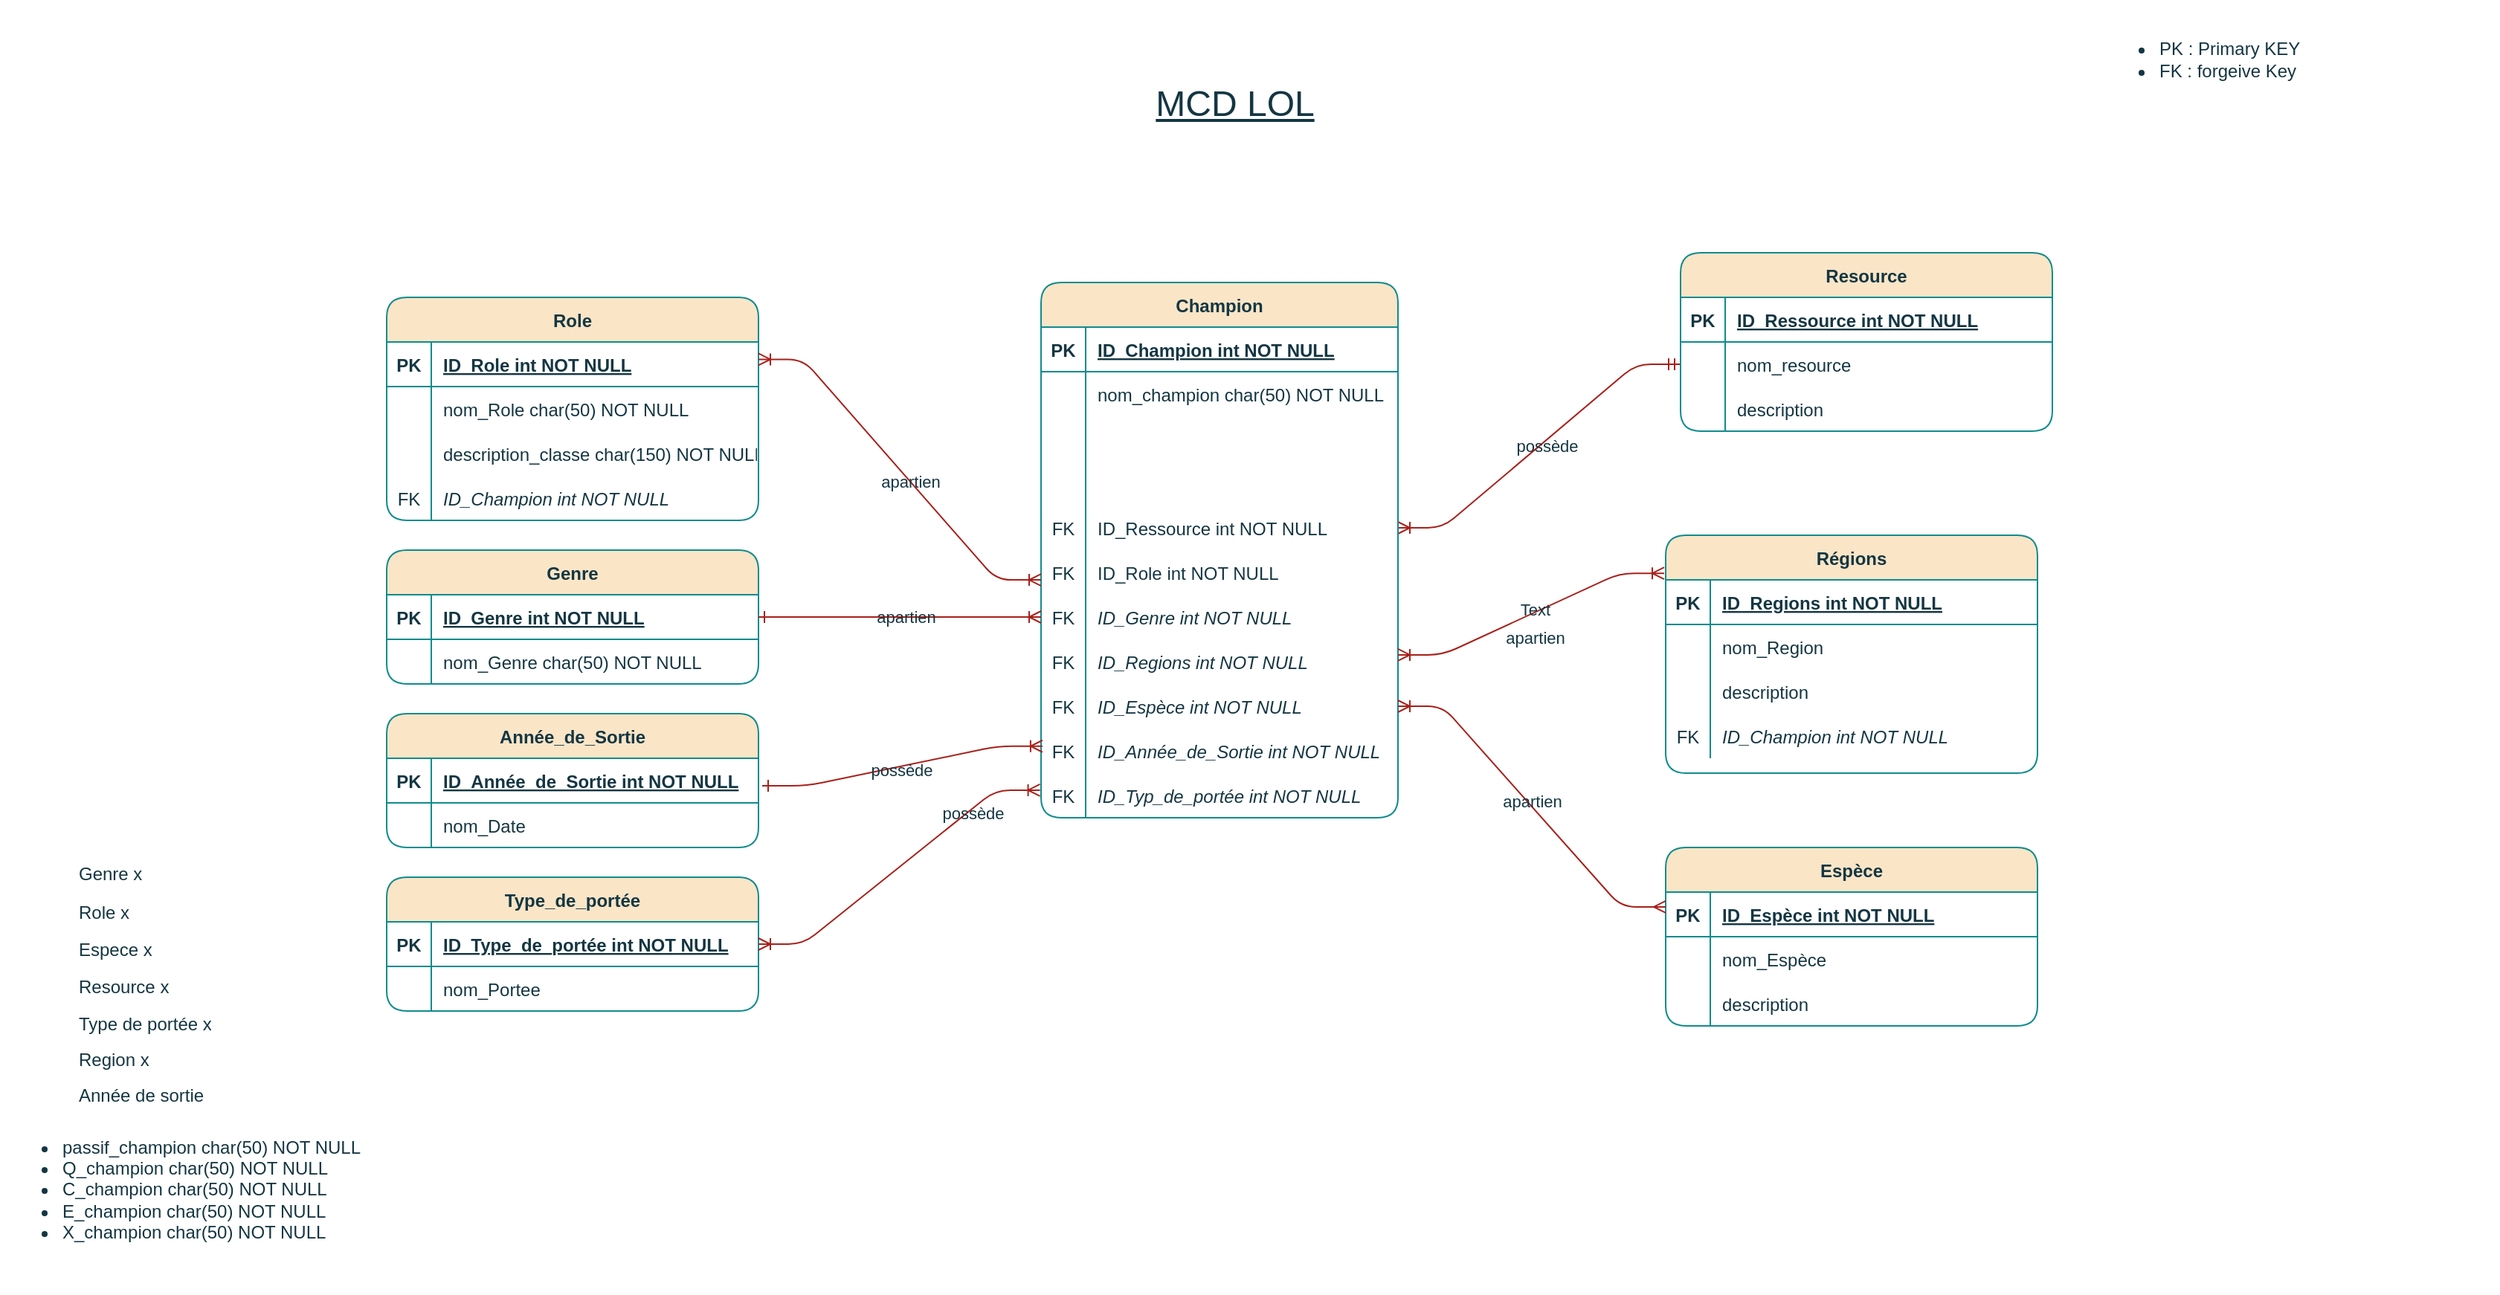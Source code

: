 <mxfile version="24.7.17">
  <diagram name="Page-1" id="s_LIWfQ_0TkALQSo-7UG">
    <mxGraphModel dx="1963" dy="611" grid="1" gridSize="10" guides="1" tooltips="1" connect="1" arrows="1" fold="1" page="1" pageScale="1" pageWidth="827" pageHeight="1169" math="0" shadow="0">
      <root>
        <mxCell id="0" />
        <mxCell id="1" parent="0" />
        <mxCell id="JDCfiBPaqZ8Qhyjuc5kk-97" value="" style="edgeStyle=entityRelationEdgeStyle;endArrow=ERmandOne;startArrow=ERoneToMany;endFill=0;startFill=0;labelBackgroundColor=none;strokeColor=#A8201A;fontColor=default;exitX=1;exitY=0.5;exitDx=0;exitDy=0;" parent="1" source="JDCfiBPaqZ8Qhyjuc5kk-153" target="JDCfiBPaqZ8Qhyjuc5kk-103" edge="1">
          <mxGeometry width="100" height="100" relative="1" as="geometry">
            <mxPoint x="350" y="880" as="sourcePoint" />
            <mxPoint x="450" y="780" as="targetPoint" />
          </mxGeometry>
        </mxCell>
        <mxCell id="JDCfiBPaqZ8Qhyjuc5kk-98" value="possède" style="edgeLabel;html=1;align=center;verticalAlign=middle;resizable=0;points=[];rounded=1;labelBackgroundColor=none;fontColor=#143642;" parent="JDCfiBPaqZ8Qhyjuc5kk-97" vertex="1" connectable="0">
          <mxGeometry x="0.029" y="-3" relative="1" as="geometry">
            <mxPoint as="offset" />
          </mxGeometry>
        </mxCell>
        <mxCell id="JDCfiBPaqZ8Qhyjuc5kk-99" value="Resource" style="shape=table;startSize=30;container=1;collapsible=1;childLayout=tableLayout;fixedRows=1;rowLines=0;fontStyle=1;align=center;resizeLast=1;rounded=1;labelBackgroundColor=none;fillColor=#FAE5C7;strokeColor=#0F8B8D;fontColor=#143642;" parent="1" vertex="1">
          <mxGeometry x="670" y="180" width="250" height="120" as="geometry" />
        </mxCell>
        <mxCell id="JDCfiBPaqZ8Qhyjuc5kk-100" value="" style="shape=partialRectangle;collapsible=0;dropTarget=0;pointerEvents=0;fillColor=none;points=[[0,0.5],[1,0.5]];portConstraint=eastwest;top=0;left=0;right=0;bottom=1;rounded=1;labelBackgroundColor=none;strokeColor=#0F8B8D;fontColor=#143642;" parent="JDCfiBPaqZ8Qhyjuc5kk-99" vertex="1">
          <mxGeometry y="30" width="250" height="30" as="geometry" />
        </mxCell>
        <mxCell id="JDCfiBPaqZ8Qhyjuc5kk-101" value="PK" style="shape=partialRectangle;overflow=hidden;connectable=0;fillColor=none;top=0;left=0;bottom=0;right=0;fontStyle=1;rounded=1;labelBackgroundColor=none;strokeColor=#0F8B8D;fontColor=#143642;" parent="JDCfiBPaqZ8Qhyjuc5kk-100" vertex="1">
          <mxGeometry width="30" height="30" as="geometry">
            <mxRectangle width="30" height="30" as="alternateBounds" />
          </mxGeometry>
        </mxCell>
        <mxCell id="JDCfiBPaqZ8Qhyjuc5kk-102" value="ID_Ressource int NOT NULL " style="shape=partialRectangle;overflow=hidden;connectable=0;fillColor=none;top=0;left=0;bottom=0;right=0;align=left;spacingLeft=6;fontStyle=5;rounded=1;labelBackgroundColor=none;strokeColor=#0F8B8D;fontColor=#143642;" parent="JDCfiBPaqZ8Qhyjuc5kk-100" vertex="1">
          <mxGeometry x="30" width="220" height="30" as="geometry">
            <mxRectangle width="220" height="30" as="alternateBounds" />
          </mxGeometry>
        </mxCell>
        <mxCell id="JDCfiBPaqZ8Qhyjuc5kk-103" value="" style="shape=partialRectangle;collapsible=0;dropTarget=0;pointerEvents=0;fillColor=none;points=[[0,0.5],[1,0.5]];portConstraint=eastwest;top=0;left=0;right=0;bottom=0;rounded=1;labelBackgroundColor=none;strokeColor=#0F8B8D;fontColor=#143642;" parent="JDCfiBPaqZ8Qhyjuc5kk-99" vertex="1">
          <mxGeometry y="60" width="250" height="30" as="geometry" />
        </mxCell>
        <mxCell id="JDCfiBPaqZ8Qhyjuc5kk-104" value="" style="shape=partialRectangle;overflow=hidden;connectable=0;fillColor=none;top=0;left=0;bottom=0;right=0;rounded=1;labelBackgroundColor=none;strokeColor=#0F8B8D;fontColor=#143642;" parent="JDCfiBPaqZ8Qhyjuc5kk-103" vertex="1">
          <mxGeometry width="30" height="30" as="geometry">
            <mxRectangle width="30" height="30" as="alternateBounds" />
          </mxGeometry>
        </mxCell>
        <mxCell id="JDCfiBPaqZ8Qhyjuc5kk-105" value="nom_resource" style="shape=partialRectangle;overflow=hidden;connectable=0;fillColor=none;top=0;left=0;bottom=0;right=0;align=left;spacingLeft=6;rounded=1;labelBackgroundColor=none;strokeColor=#0F8B8D;fontColor=#143642;" parent="JDCfiBPaqZ8Qhyjuc5kk-103" vertex="1">
          <mxGeometry x="30" width="220" height="30" as="geometry">
            <mxRectangle width="220" height="30" as="alternateBounds" />
          </mxGeometry>
        </mxCell>
        <mxCell id="JDCfiBPaqZ8Qhyjuc5kk-106" value="" style="shape=partialRectangle;collapsible=0;dropTarget=0;pointerEvents=0;fillColor=none;points=[[0,0.5],[1,0.5]];portConstraint=eastwest;top=0;left=0;right=0;bottom=0;rounded=1;labelBackgroundColor=none;strokeColor=#0F8B8D;fontColor=#143642;" parent="JDCfiBPaqZ8Qhyjuc5kk-99" vertex="1">
          <mxGeometry y="90" width="250" height="30" as="geometry" />
        </mxCell>
        <mxCell id="JDCfiBPaqZ8Qhyjuc5kk-107" value="" style="shape=partialRectangle;overflow=hidden;connectable=0;fillColor=none;top=0;left=0;bottom=0;right=0;rounded=1;labelBackgroundColor=none;strokeColor=#0F8B8D;fontColor=#143642;" parent="JDCfiBPaqZ8Qhyjuc5kk-106" vertex="1">
          <mxGeometry width="30" height="30" as="geometry">
            <mxRectangle width="30" height="30" as="alternateBounds" />
          </mxGeometry>
        </mxCell>
        <mxCell id="JDCfiBPaqZ8Qhyjuc5kk-108" value="description" style="shape=partialRectangle;overflow=hidden;connectable=0;fillColor=none;top=0;left=0;bottom=0;right=0;align=left;spacingLeft=6;rounded=1;labelBackgroundColor=none;strokeColor=#0F8B8D;fontColor=#143642;" parent="JDCfiBPaqZ8Qhyjuc5kk-106" vertex="1">
          <mxGeometry x="30" width="220" height="30" as="geometry">
            <mxRectangle width="220" height="30" as="alternateBounds" />
          </mxGeometry>
        </mxCell>
        <mxCell id="JDCfiBPaqZ8Qhyjuc5kk-125" value="Champion" style="shape=table;startSize=30;container=1;collapsible=1;childLayout=tableLayout;fixedRows=1;rowLines=0;fontStyle=1;align=center;resizeLast=1;rounded=1;labelBackgroundColor=none;fillColor=#FAE5C7;strokeColor=#0F8B8D;fontColor=#143642;" parent="1" vertex="1">
          <mxGeometry x="240" y="200" width="240" height="360" as="geometry">
            <mxRectangle x="120" y="120" width="100" height="30" as="alternateBounds" />
          </mxGeometry>
        </mxCell>
        <mxCell id="JDCfiBPaqZ8Qhyjuc5kk-126" value="" style="shape=partialRectangle;collapsible=0;dropTarget=0;pointerEvents=0;fillColor=none;points=[[0,0.5],[1,0.5]];portConstraint=eastwest;top=0;left=0;right=0;bottom=1;rounded=1;labelBackgroundColor=none;strokeColor=#0F8B8D;fontColor=#143642;" parent="JDCfiBPaqZ8Qhyjuc5kk-125" vertex="1">
          <mxGeometry y="30" width="240" height="30" as="geometry" />
        </mxCell>
        <mxCell id="JDCfiBPaqZ8Qhyjuc5kk-127" value="PK" style="shape=partialRectangle;overflow=hidden;connectable=0;fillColor=none;top=0;left=0;bottom=0;right=0;fontStyle=1;rounded=1;labelBackgroundColor=none;strokeColor=#0F8B8D;fontColor=#143642;" parent="JDCfiBPaqZ8Qhyjuc5kk-126" vertex="1">
          <mxGeometry width="30" height="30" as="geometry">
            <mxRectangle width="30" height="30" as="alternateBounds" />
          </mxGeometry>
        </mxCell>
        <mxCell id="JDCfiBPaqZ8Qhyjuc5kk-128" value="ID_Champion int NOT NULL " style="shape=partialRectangle;overflow=hidden;connectable=0;fillColor=none;top=0;left=0;bottom=0;right=0;align=left;spacingLeft=6;fontStyle=5;rounded=1;labelBackgroundColor=none;strokeColor=#0F8B8D;fontColor=#143642;" parent="JDCfiBPaqZ8Qhyjuc5kk-126" vertex="1">
          <mxGeometry x="30" width="210" height="30" as="geometry">
            <mxRectangle width="210" height="30" as="alternateBounds" />
          </mxGeometry>
        </mxCell>
        <mxCell id="JDCfiBPaqZ8Qhyjuc5kk-129" value="" style="shape=partialRectangle;collapsible=0;dropTarget=0;pointerEvents=0;fillColor=none;points=[[0,0.5],[1,0.5]];portConstraint=eastwest;top=0;left=0;right=0;bottom=0;rounded=1;labelBackgroundColor=none;strokeColor=#0F8B8D;fontColor=#143642;" parent="JDCfiBPaqZ8Qhyjuc5kk-125" vertex="1">
          <mxGeometry y="60" width="240" height="30" as="geometry" />
        </mxCell>
        <mxCell id="JDCfiBPaqZ8Qhyjuc5kk-130" value="" style="shape=partialRectangle;overflow=hidden;connectable=0;fillColor=none;top=0;left=0;bottom=0;right=0;rounded=1;labelBackgroundColor=none;strokeColor=#0F8B8D;fontColor=#143642;" parent="JDCfiBPaqZ8Qhyjuc5kk-129" vertex="1">
          <mxGeometry width="30" height="30" as="geometry">
            <mxRectangle width="30" height="30" as="alternateBounds" />
          </mxGeometry>
        </mxCell>
        <mxCell id="JDCfiBPaqZ8Qhyjuc5kk-131" value="nom_champion char(50) NOT NULL" style="shape=partialRectangle;overflow=hidden;connectable=0;fillColor=none;top=0;left=0;bottom=0;right=0;align=left;spacingLeft=6;rounded=1;labelBackgroundColor=none;strokeColor=#0F8B8D;fontColor=#143642;" parent="JDCfiBPaqZ8Qhyjuc5kk-129" vertex="1">
          <mxGeometry x="30" width="210" height="30" as="geometry">
            <mxRectangle width="210" height="30" as="alternateBounds" />
          </mxGeometry>
        </mxCell>
        <mxCell id="JDCfiBPaqZ8Qhyjuc5kk-147" style="shape=partialRectangle;collapsible=0;dropTarget=0;pointerEvents=0;fillColor=none;points=[[0,0.5],[1,0.5]];portConstraint=eastwest;top=0;left=0;right=0;bottom=0;rounded=1;labelBackgroundColor=none;strokeColor=#0F8B8D;fontColor=#143642;" parent="JDCfiBPaqZ8Qhyjuc5kk-125" vertex="1">
          <mxGeometry y="90" width="240" height="30" as="geometry" />
        </mxCell>
        <mxCell id="JDCfiBPaqZ8Qhyjuc5kk-148" style="shape=partialRectangle;overflow=hidden;connectable=0;fillColor=none;top=0;left=0;bottom=0;right=0;rounded=1;labelBackgroundColor=none;strokeColor=#0F8B8D;fontColor=#143642;" parent="JDCfiBPaqZ8Qhyjuc5kk-147" vertex="1">
          <mxGeometry width="30" height="30" as="geometry">
            <mxRectangle width="30" height="30" as="alternateBounds" />
          </mxGeometry>
        </mxCell>
        <mxCell id="JDCfiBPaqZ8Qhyjuc5kk-149" value="" style="shape=partialRectangle;overflow=hidden;connectable=0;fillColor=none;top=0;left=0;bottom=0;right=0;align=left;spacingLeft=6;rounded=1;labelBackgroundColor=none;strokeColor=#0F8B8D;fontColor=#143642;" parent="JDCfiBPaqZ8Qhyjuc5kk-147" vertex="1">
          <mxGeometry x="30" width="210" height="30" as="geometry">
            <mxRectangle width="210" height="30" as="alternateBounds" />
          </mxGeometry>
        </mxCell>
        <mxCell id="JDCfiBPaqZ8Qhyjuc5kk-150" style="shape=partialRectangle;collapsible=0;dropTarget=0;pointerEvents=0;fillColor=none;points=[[0,0.5],[1,0.5]];portConstraint=eastwest;top=0;left=0;right=0;bottom=0;rounded=1;labelBackgroundColor=none;strokeColor=#0F8B8D;fontColor=#143642;" parent="JDCfiBPaqZ8Qhyjuc5kk-125" vertex="1">
          <mxGeometry y="120" width="240" height="30" as="geometry" />
        </mxCell>
        <mxCell id="JDCfiBPaqZ8Qhyjuc5kk-151" style="shape=partialRectangle;overflow=hidden;connectable=0;fillColor=none;top=0;left=0;bottom=0;right=0;rounded=1;labelBackgroundColor=none;strokeColor=#0F8B8D;fontColor=#143642;" parent="JDCfiBPaqZ8Qhyjuc5kk-150" vertex="1">
          <mxGeometry width="30" height="30" as="geometry">
            <mxRectangle width="30" height="30" as="alternateBounds" />
          </mxGeometry>
        </mxCell>
        <mxCell id="JDCfiBPaqZ8Qhyjuc5kk-152" value="" style="shape=partialRectangle;overflow=hidden;connectable=0;fillColor=none;top=0;left=0;bottom=0;right=0;align=left;spacingLeft=6;rounded=1;labelBackgroundColor=none;strokeColor=#0F8B8D;fontColor=#143642;" parent="JDCfiBPaqZ8Qhyjuc5kk-150" vertex="1">
          <mxGeometry x="30" width="210" height="30" as="geometry">
            <mxRectangle width="210" height="30" as="alternateBounds" />
          </mxGeometry>
        </mxCell>
        <mxCell id="JDCfiBPaqZ8Qhyjuc5kk-153" style="shape=partialRectangle;collapsible=0;dropTarget=0;pointerEvents=0;fillColor=none;points=[[0,0.5],[1,0.5]];portConstraint=eastwest;top=0;left=0;right=0;bottom=0;rounded=1;labelBackgroundColor=none;strokeColor=#0F8B8D;fontColor=#143642;" parent="JDCfiBPaqZ8Qhyjuc5kk-125" vertex="1">
          <mxGeometry y="150" width="240" height="30" as="geometry" />
        </mxCell>
        <mxCell id="JDCfiBPaqZ8Qhyjuc5kk-154" value="FK" style="shape=partialRectangle;overflow=hidden;connectable=0;fillColor=none;top=0;left=0;bottom=0;right=0;rounded=1;labelBackgroundColor=none;strokeColor=#0F8B8D;fontColor=#143642;" parent="JDCfiBPaqZ8Qhyjuc5kk-153" vertex="1">
          <mxGeometry width="30" height="30" as="geometry">
            <mxRectangle width="30" height="30" as="alternateBounds" />
          </mxGeometry>
        </mxCell>
        <mxCell id="JDCfiBPaqZ8Qhyjuc5kk-155" value="ID_Ressource int NOT NULL" style="shape=partialRectangle;overflow=hidden;connectable=0;fillColor=none;top=0;left=0;bottom=0;right=0;align=left;spacingLeft=6;rounded=1;labelBackgroundColor=none;strokeColor=#0F8B8D;fontColor=#143642;" parent="JDCfiBPaqZ8Qhyjuc5kk-153" vertex="1">
          <mxGeometry x="30" width="210" height="30" as="geometry">
            <mxRectangle width="210" height="30" as="alternateBounds" />
          </mxGeometry>
        </mxCell>
        <mxCell id="T5FfHWnuxXCkbE2ffuOy-143" style="shape=partialRectangle;collapsible=0;dropTarget=0;pointerEvents=0;fillColor=none;points=[[0,0.5],[1,0.5]];portConstraint=eastwest;top=0;left=0;right=0;bottom=0;rounded=1;labelBackgroundColor=none;strokeColor=#0F8B8D;fontColor=#143642;" vertex="1" parent="JDCfiBPaqZ8Qhyjuc5kk-125">
          <mxGeometry y="180" width="240" height="30" as="geometry" />
        </mxCell>
        <mxCell id="T5FfHWnuxXCkbE2ffuOy-144" value="FK" style="shape=partialRectangle;overflow=hidden;connectable=0;fillColor=none;top=0;left=0;bottom=0;right=0;rounded=1;labelBackgroundColor=none;strokeColor=#0F8B8D;fontColor=#143642;" vertex="1" parent="T5FfHWnuxXCkbE2ffuOy-143">
          <mxGeometry width="30" height="30" as="geometry">
            <mxRectangle width="30" height="30" as="alternateBounds" />
          </mxGeometry>
        </mxCell>
        <mxCell id="T5FfHWnuxXCkbE2ffuOy-145" value="ID_Role int NOT NULL" style="shape=partialRectangle;overflow=hidden;connectable=0;fillColor=none;top=0;left=0;bottom=0;right=0;align=left;spacingLeft=6;rounded=1;labelBackgroundColor=none;strokeColor=#0F8B8D;fontColor=#143642;" vertex="1" parent="T5FfHWnuxXCkbE2ffuOy-143">
          <mxGeometry x="30" width="210" height="30" as="geometry">
            <mxRectangle width="210" height="30" as="alternateBounds" />
          </mxGeometry>
        </mxCell>
        <mxCell id="T5FfHWnuxXCkbE2ffuOy-140" style="shape=partialRectangle;collapsible=0;dropTarget=0;pointerEvents=0;fillColor=none;points=[[0,0.5],[1,0.5]];portConstraint=eastwest;top=0;left=0;right=0;bottom=0;rounded=1;labelBackgroundColor=none;strokeColor=#0F8B8D;fontColor=#143642;" vertex="1" parent="JDCfiBPaqZ8Qhyjuc5kk-125">
          <mxGeometry y="210" width="240" height="30" as="geometry" />
        </mxCell>
        <mxCell id="T5FfHWnuxXCkbE2ffuOy-141" value="FK" style="shape=partialRectangle;overflow=hidden;connectable=0;fillColor=none;top=0;left=0;bottom=0;right=0;rounded=1;labelBackgroundColor=none;strokeColor=#0F8B8D;fontColor=#143642;" vertex="1" parent="T5FfHWnuxXCkbE2ffuOy-140">
          <mxGeometry width="30" height="30" as="geometry">
            <mxRectangle width="30" height="30" as="alternateBounds" />
          </mxGeometry>
        </mxCell>
        <mxCell id="T5FfHWnuxXCkbE2ffuOy-142" value="ID_Genre int NOT NULL" style="shape=partialRectangle;overflow=hidden;connectable=0;fillColor=none;top=0;left=0;bottom=0;right=0;align=left;spacingLeft=6;rounded=1;labelBackgroundColor=none;strokeColor=#0F8B8D;fontColor=#143642;fontStyle=2" vertex="1" parent="T5FfHWnuxXCkbE2ffuOy-140">
          <mxGeometry x="30" width="210" height="30" as="geometry">
            <mxRectangle width="210" height="30" as="alternateBounds" />
          </mxGeometry>
        </mxCell>
        <mxCell id="JDCfiBPaqZ8Qhyjuc5kk-159" style="shape=partialRectangle;collapsible=0;dropTarget=0;pointerEvents=0;fillColor=none;points=[[0,0.5],[1,0.5]];portConstraint=eastwest;top=0;left=0;right=0;bottom=0;rounded=1;labelBackgroundColor=none;strokeColor=#0F8B8D;fontColor=#143642;" parent="JDCfiBPaqZ8Qhyjuc5kk-125" vertex="1">
          <mxGeometry y="240" width="240" height="30" as="geometry" />
        </mxCell>
        <mxCell id="JDCfiBPaqZ8Qhyjuc5kk-160" value="FK" style="shape=partialRectangle;overflow=hidden;connectable=0;fillColor=none;top=0;left=0;bottom=0;right=0;rounded=1;labelBackgroundColor=none;strokeColor=#0F8B8D;fontColor=#143642;" parent="JDCfiBPaqZ8Qhyjuc5kk-159" vertex="1">
          <mxGeometry width="30" height="30" as="geometry">
            <mxRectangle width="30" height="30" as="alternateBounds" />
          </mxGeometry>
        </mxCell>
        <mxCell id="JDCfiBPaqZ8Qhyjuc5kk-161" value="ID_Regions int NOT NULL" style="shape=partialRectangle;overflow=hidden;connectable=0;fillColor=none;top=0;left=0;bottom=0;right=0;align=left;spacingLeft=6;fontStyle=2;rounded=1;labelBackgroundColor=none;strokeColor=#0F8B8D;fontColor=#143642;" parent="JDCfiBPaqZ8Qhyjuc5kk-159" vertex="1">
          <mxGeometry x="30" width="210" height="30" as="geometry">
            <mxRectangle width="210" height="30" as="alternateBounds" />
          </mxGeometry>
        </mxCell>
        <mxCell id="T5FfHWnuxXCkbE2ffuOy-30" style="shape=partialRectangle;collapsible=0;dropTarget=0;pointerEvents=0;fillColor=none;points=[[0,0.5],[1,0.5]];portConstraint=eastwest;top=0;left=0;right=0;bottom=0;rounded=1;labelBackgroundColor=none;strokeColor=#0F8B8D;fontColor=#143642;" vertex="1" parent="JDCfiBPaqZ8Qhyjuc5kk-125">
          <mxGeometry y="270" width="240" height="30" as="geometry" />
        </mxCell>
        <mxCell id="T5FfHWnuxXCkbE2ffuOy-31" value="FK" style="shape=partialRectangle;overflow=hidden;connectable=0;fillColor=none;top=0;left=0;bottom=0;right=0;rounded=1;labelBackgroundColor=none;strokeColor=#0F8B8D;fontColor=#143642;" vertex="1" parent="T5FfHWnuxXCkbE2ffuOy-30">
          <mxGeometry width="30" height="30" as="geometry">
            <mxRectangle width="30" height="30" as="alternateBounds" />
          </mxGeometry>
        </mxCell>
        <mxCell id="T5FfHWnuxXCkbE2ffuOy-32" value="ID_Espèce int NOT NULL" style="shape=partialRectangle;overflow=hidden;connectable=0;fillColor=none;top=0;left=0;bottom=0;right=0;align=left;spacingLeft=6;fontStyle=2;rounded=1;labelBackgroundColor=none;strokeColor=#0F8B8D;fontColor=#143642;" vertex="1" parent="T5FfHWnuxXCkbE2ffuOy-30">
          <mxGeometry x="30" width="210" height="30" as="geometry">
            <mxRectangle width="210" height="30" as="alternateBounds" />
          </mxGeometry>
        </mxCell>
        <mxCell id="T5FfHWnuxXCkbE2ffuOy-134" style="shape=partialRectangle;collapsible=0;dropTarget=0;pointerEvents=0;fillColor=none;points=[[0,0.5],[1,0.5]];portConstraint=eastwest;top=0;left=0;right=0;bottom=0;rounded=1;labelBackgroundColor=none;strokeColor=#0F8B8D;fontColor=#143642;" vertex="1" parent="JDCfiBPaqZ8Qhyjuc5kk-125">
          <mxGeometry y="300" width="240" height="30" as="geometry" />
        </mxCell>
        <mxCell id="T5FfHWnuxXCkbE2ffuOy-135" value="FK" style="shape=partialRectangle;overflow=hidden;connectable=0;fillColor=none;top=0;left=0;bottom=0;right=0;rounded=1;labelBackgroundColor=none;strokeColor=#0F8B8D;fontColor=#143642;" vertex="1" parent="T5FfHWnuxXCkbE2ffuOy-134">
          <mxGeometry width="30" height="30" as="geometry">
            <mxRectangle width="30" height="30" as="alternateBounds" />
          </mxGeometry>
        </mxCell>
        <mxCell id="T5FfHWnuxXCkbE2ffuOy-136" value="ID_Année_de_Sortie int NOT NULL" style="shape=partialRectangle;overflow=hidden;connectable=0;fillColor=none;top=0;left=0;bottom=0;right=0;align=left;spacingLeft=6;fontStyle=2;rounded=1;labelBackgroundColor=none;strokeColor=#0F8B8D;fontColor=#143642;" vertex="1" parent="T5FfHWnuxXCkbE2ffuOy-134">
          <mxGeometry x="30" width="210" height="30" as="geometry">
            <mxRectangle width="210" height="30" as="alternateBounds" />
          </mxGeometry>
        </mxCell>
        <mxCell id="T5FfHWnuxXCkbE2ffuOy-137" style="shape=partialRectangle;collapsible=0;dropTarget=0;pointerEvents=0;fillColor=none;points=[[0,0.5],[1,0.5]];portConstraint=eastwest;top=0;left=0;right=0;bottom=0;rounded=1;labelBackgroundColor=none;strokeColor=#0F8B8D;fontColor=#143642;" vertex="1" parent="JDCfiBPaqZ8Qhyjuc5kk-125">
          <mxGeometry y="330" width="240" height="30" as="geometry" />
        </mxCell>
        <mxCell id="T5FfHWnuxXCkbE2ffuOy-138" value="FK" style="shape=partialRectangle;overflow=hidden;connectable=0;fillColor=none;top=0;left=0;bottom=0;right=0;rounded=1;labelBackgroundColor=none;strokeColor=#0F8B8D;fontColor=#143642;" vertex="1" parent="T5FfHWnuxXCkbE2ffuOy-137">
          <mxGeometry width="30" height="30" as="geometry">
            <mxRectangle width="30" height="30" as="alternateBounds" />
          </mxGeometry>
        </mxCell>
        <mxCell id="T5FfHWnuxXCkbE2ffuOy-139" value="ID_Typ_de_portée int NOT NULL" style="shape=partialRectangle;overflow=hidden;connectable=0;fillColor=none;top=0;left=0;bottom=0;right=0;align=left;spacingLeft=6;fontStyle=2;rounded=1;labelBackgroundColor=none;strokeColor=#0F8B8D;fontColor=#143642;" vertex="1" parent="T5FfHWnuxXCkbE2ffuOy-137">
          <mxGeometry x="30" width="210" height="30" as="geometry">
            <mxRectangle width="210" height="30" as="alternateBounds" />
          </mxGeometry>
        </mxCell>
        <mxCell id="JDCfiBPaqZ8Qhyjuc5kk-162" value="Role" style="shape=table;startSize=30;container=1;collapsible=1;childLayout=tableLayout;fixedRows=1;rowLines=0;fontStyle=1;align=center;resizeLast=1;rounded=1;labelBackgroundColor=none;fillColor=#FAE5C7;strokeColor=#0F8B8D;fontColor=#143642;" parent="1" vertex="1">
          <mxGeometry x="-200" y="210" width="250" height="150" as="geometry" />
        </mxCell>
        <mxCell id="JDCfiBPaqZ8Qhyjuc5kk-163" value="" style="shape=partialRectangle;collapsible=0;dropTarget=0;pointerEvents=0;fillColor=none;points=[[0,0.5],[1,0.5]];portConstraint=eastwest;top=0;left=0;right=0;bottom=1;rounded=1;labelBackgroundColor=none;strokeColor=#0F8B8D;fontColor=#143642;" parent="JDCfiBPaqZ8Qhyjuc5kk-162" vertex="1">
          <mxGeometry y="30" width="250" height="30" as="geometry" />
        </mxCell>
        <mxCell id="JDCfiBPaqZ8Qhyjuc5kk-164" value="PK" style="shape=partialRectangle;overflow=hidden;connectable=0;fillColor=none;top=0;left=0;bottom=0;right=0;fontStyle=1;rounded=1;labelBackgroundColor=none;strokeColor=#0F8B8D;fontColor=#143642;" parent="JDCfiBPaqZ8Qhyjuc5kk-163" vertex="1">
          <mxGeometry width="30" height="30" as="geometry">
            <mxRectangle width="30" height="30" as="alternateBounds" />
          </mxGeometry>
        </mxCell>
        <mxCell id="JDCfiBPaqZ8Qhyjuc5kk-165" value="ID_Role int NOT NULL" style="shape=partialRectangle;overflow=hidden;connectable=0;fillColor=none;top=0;left=0;bottom=0;right=0;align=left;spacingLeft=6;fontStyle=5;rounded=1;labelBackgroundColor=none;strokeColor=#0F8B8D;fontColor=#143642;" parent="JDCfiBPaqZ8Qhyjuc5kk-163" vertex="1">
          <mxGeometry x="30" width="220" height="30" as="geometry">
            <mxRectangle width="220" height="30" as="alternateBounds" />
          </mxGeometry>
        </mxCell>
        <mxCell id="JDCfiBPaqZ8Qhyjuc5kk-166" value="" style="shape=partialRectangle;collapsible=0;dropTarget=0;pointerEvents=0;fillColor=none;points=[[0,0.5],[1,0.5]];portConstraint=eastwest;top=0;left=0;right=0;bottom=0;rounded=1;labelBackgroundColor=none;strokeColor=#0F8B8D;fontColor=#143642;" parent="JDCfiBPaqZ8Qhyjuc5kk-162" vertex="1">
          <mxGeometry y="60" width="250" height="30" as="geometry" />
        </mxCell>
        <mxCell id="JDCfiBPaqZ8Qhyjuc5kk-167" value="" style="shape=partialRectangle;overflow=hidden;connectable=0;fillColor=none;top=0;left=0;bottom=0;right=0;rounded=1;labelBackgroundColor=none;strokeColor=#0F8B8D;fontColor=#143642;" parent="JDCfiBPaqZ8Qhyjuc5kk-166" vertex="1">
          <mxGeometry width="30" height="30" as="geometry">
            <mxRectangle width="30" height="30" as="alternateBounds" />
          </mxGeometry>
        </mxCell>
        <mxCell id="JDCfiBPaqZ8Qhyjuc5kk-168" value="nom_Role char(50) NOT NULL" style="shape=partialRectangle;overflow=hidden;connectable=0;fillColor=none;top=0;left=0;bottom=0;right=0;align=left;spacingLeft=6;rounded=1;labelBackgroundColor=none;strokeColor=#0F8B8D;fontColor=#143642;" parent="JDCfiBPaqZ8Qhyjuc5kk-166" vertex="1">
          <mxGeometry x="30" width="220" height="30" as="geometry">
            <mxRectangle width="220" height="30" as="alternateBounds" />
          </mxGeometry>
        </mxCell>
        <mxCell id="JDCfiBPaqZ8Qhyjuc5kk-169" value="" style="shape=partialRectangle;collapsible=0;dropTarget=0;pointerEvents=0;fillColor=none;points=[[0,0.5],[1,0.5]];portConstraint=eastwest;top=0;left=0;right=0;bottom=0;rounded=1;labelBackgroundColor=none;strokeColor=#0F8B8D;fontColor=#143642;" parent="JDCfiBPaqZ8Qhyjuc5kk-162" vertex="1">
          <mxGeometry y="90" width="250" height="30" as="geometry" />
        </mxCell>
        <mxCell id="JDCfiBPaqZ8Qhyjuc5kk-170" value="" style="shape=partialRectangle;overflow=hidden;connectable=0;fillColor=none;top=0;left=0;bottom=0;right=0;rounded=1;labelBackgroundColor=none;strokeColor=#0F8B8D;fontColor=#143642;" parent="JDCfiBPaqZ8Qhyjuc5kk-169" vertex="1">
          <mxGeometry width="30" height="30" as="geometry">
            <mxRectangle width="30" height="30" as="alternateBounds" />
          </mxGeometry>
        </mxCell>
        <mxCell id="JDCfiBPaqZ8Qhyjuc5kk-171" value="description_classe char(150) NOT NULL" style="shape=partialRectangle;overflow=hidden;connectable=0;fillColor=none;top=0;left=0;bottom=0;right=0;align=left;spacingLeft=6;rounded=1;labelBackgroundColor=none;strokeColor=#0F8B8D;fontColor=#143642;" parent="JDCfiBPaqZ8Qhyjuc5kk-169" vertex="1">
          <mxGeometry x="30" width="220" height="30" as="geometry">
            <mxRectangle width="220" height="30" as="alternateBounds" />
          </mxGeometry>
        </mxCell>
        <mxCell id="JDCfiBPaqZ8Qhyjuc5kk-172" style="shape=partialRectangle;collapsible=0;dropTarget=0;pointerEvents=0;fillColor=none;points=[[0,0.5],[1,0.5]];portConstraint=eastwest;top=0;left=0;right=0;bottom=0;rounded=1;labelBackgroundColor=none;strokeColor=#0F8B8D;fontColor=#143642;" parent="JDCfiBPaqZ8Qhyjuc5kk-162" vertex="1">
          <mxGeometry y="120" width="250" height="30" as="geometry" />
        </mxCell>
        <mxCell id="JDCfiBPaqZ8Qhyjuc5kk-173" value="FK" style="shape=partialRectangle;overflow=hidden;connectable=0;fillColor=none;top=0;left=0;bottom=0;right=0;rounded=1;labelBackgroundColor=none;strokeColor=#0F8B8D;fontColor=#143642;" parent="JDCfiBPaqZ8Qhyjuc5kk-172" vertex="1">
          <mxGeometry width="30" height="30" as="geometry">
            <mxRectangle width="30" height="30" as="alternateBounds" />
          </mxGeometry>
        </mxCell>
        <mxCell id="JDCfiBPaqZ8Qhyjuc5kk-174" value="ID_Champion int NOT NULL" style="shape=partialRectangle;overflow=hidden;connectable=0;fillColor=none;top=0;left=0;bottom=0;right=0;align=left;spacingLeft=6;fontStyle=2;rounded=1;labelBackgroundColor=none;strokeColor=#0F8B8D;fontColor=#143642;" parent="JDCfiBPaqZ8Qhyjuc5kk-172" vertex="1">
          <mxGeometry x="30" width="220" height="30" as="geometry">
            <mxRectangle width="220" height="30" as="alternateBounds" />
          </mxGeometry>
        </mxCell>
        <mxCell id="JDCfiBPaqZ8Qhyjuc5kk-175" style="edgeStyle=entityRelationEdgeStyle;rounded=1;orthogonalLoop=1;jettySize=auto;html=1;entryX=0;entryY=0.667;entryDx=0;entryDy=0;startArrow=ERoneToMany;startFill=0;endArrow=ERoneToMany;endFill=0;labelBackgroundColor=none;strokeColor=#A8201A;fontColor=default;exitX=1;exitY=0.39;exitDx=0;exitDy=0;exitPerimeter=0;entryPerimeter=0;" parent="1" target="T5FfHWnuxXCkbE2ffuOy-143" edge="1" source="JDCfiBPaqZ8Qhyjuc5kk-163">
          <mxGeometry relative="1" as="geometry">
            <mxPoint x="50" y="245" as="sourcePoint" />
          </mxGeometry>
        </mxCell>
        <mxCell id="JDCfiBPaqZ8Qhyjuc5kk-176" value="apartien" style="edgeLabel;html=1;align=center;verticalAlign=middle;resizable=0;points=[];rounded=1;labelBackgroundColor=none;fontColor=#143642;" parent="JDCfiBPaqZ8Qhyjuc5kk-175" vertex="1" connectable="0">
          <mxGeometry x="0.077" relative="1" as="geometry">
            <mxPoint as="offset" />
          </mxGeometry>
        </mxCell>
        <mxCell id="JDCfiBPaqZ8Qhyjuc5kk-179" value="&lt;span style=&quot;font-weight: normal;&quot;&gt;&lt;u&gt;MCD LOL&lt;/u&gt;&lt;/span&gt;" style="text;strokeColor=none;fillColor=none;html=1;fontSize=24;fontStyle=1;verticalAlign=middle;align=center;rounded=1;labelBackgroundColor=none;fontColor=#143642;" parent="1" vertex="1">
          <mxGeometry x="320" y="60" width="100" height="40" as="geometry" />
        </mxCell>
        <mxCell id="JDCfiBPaqZ8Qhyjuc5kk-180" value="&lt;ul&gt;&lt;li&gt;PK : Primary KEY&lt;/li&gt;&lt;li&gt;FK : forgeive Key&lt;/li&gt;&lt;/ul&gt;" style="text;strokeColor=none;fillColor=none;html=1;whiteSpace=wrap;verticalAlign=middle;overflow=hidden;rounded=1;labelBackgroundColor=none;fontColor=#143642;" parent="1" vertex="1">
          <mxGeometry x="950" y="10" width="270" height="80" as="geometry" />
        </mxCell>
        <mxCell id="T5FfHWnuxXCkbE2ffuOy-14" value="Régions" style="shape=table;startSize=30;container=1;collapsible=1;childLayout=tableLayout;fixedRows=1;rowLines=0;fontStyle=1;align=center;resizeLast=1;rounded=1;labelBackgroundColor=none;fillColor=#FAE5C7;strokeColor=#0F8B8D;fontColor=#143642;" vertex="1" parent="1">
          <mxGeometry x="660" y="370" width="250" height="160" as="geometry" />
        </mxCell>
        <mxCell id="T5FfHWnuxXCkbE2ffuOy-15" value="" style="shape=partialRectangle;collapsible=0;dropTarget=0;pointerEvents=0;fillColor=none;points=[[0,0.5],[1,0.5]];portConstraint=eastwest;top=0;left=0;right=0;bottom=1;rounded=1;labelBackgroundColor=none;strokeColor=#0F8B8D;fontColor=#143642;" vertex="1" parent="T5FfHWnuxXCkbE2ffuOy-14">
          <mxGeometry y="30" width="250" height="30" as="geometry" />
        </mxCell>
        <mxCell id="T5FfHWnuxXCkbE2ffuOy-16" value="PK" style="shape=partialRectangle;overflow=hidden;connectable=0;fillColor=none;top=0;left=0;bottom=0;right=0;fontStyle=1;rounded=1;labelBackgroundColor=none;strokeColor=#0F8B8D;fontColor=#143642;" vertex="1" parent="T5FfHWnuxXCkbE2ffuOy-15">
          <mxGeometry width="30" height="30" as="geometry">
            <mxRectangle width="30" height="30" as="alternateBounds" />
          </mxGeometry>
        </mxCell>
        <mxCell id="T5FfHWnuxXCkbE2ffuOy-17" value="ID_Regions int NOT NULL " style="shape=partialRectangle;overflow=hidden;connectable=0;fillColor=none;top=0;left=0;bottom=0;right=0;align=left;spacingLeft=6;fontStyle=5;rounded=1;labelBackgroundColor=none;strokeColor=#0F8B8D;fontColor=#143642;" vertex="1" parent="T5FfHWnuxXCkbE2ffuOy-15">
          <mxGeometry x="30" width="220" height="30" as="geometry">
            <mxRectangle width="220" height="30" as="alternateBounds" />
          </mxGeometry>
        </mxCell>
        <mxCell id="T5FfHWnuxXCkbE2ffuOy-18" value="" style="shape=partialRectangle;collapsible=0;dropTarget=0;pointerEvents=0;fillColor=none;points=[[0,0.5],[1,0.5]];portConstraint=eastwest;top=0;left=0;right=0;bottom=0;rounded=1;labelBackgroundColor=none;strokeColor=#0F8B8D;fontColor=#143642;" vertex="1" parent="T5FfHWnuxXCkbE2ffuOy-14">
          <mxGeometry y="60" width="250" height="30" as="geometry" />
        </mxCell>
        <mxCell id="T5FfHWnuxXCkbE2ffuOy-19" value="" style="shape=partialRectangle;overflow=hidden;connectable=0;fillColor=none;top=0;left=0;bottom=0;right=0;rounded=1;labelBackgroundColor=none;strokeColor=#0F8B8D;fontColor=#143642;" vertex="1" parent="T5FfHWnuxXCkbE2ffuOy-18">
          <mxGeometry width="30" height="30" as="geometry">
            <mxRectangle width="30" height="30" as="alternateBounds" />
          </mxGeometry>
        </mxCell>
        <mxCell id="T5FfHWnuxXCkbE2ffuOy-20" value="nom_Region" style="shape=partialRectangle;overflow=hidden;connectable=0;fillColor=none;top=0;left=0;bottom=0;right=0;align=left;spacingLeft=6;rounded=1;labelBackgroundColor=none;strokeColor=#0F8B8D;fontColor=#143642;" vertex="1" parent="T5FfHWnuxXCkbE2ffuOy-18">
          <mxGeometry x="30" width="220" height="30" as="geometry">
            <mxRectangle width="220" height="30" as="alternateBounds" />
          </mxGeometry>
        </mxCell>
        <mxCell id="T5FfHWnuxXCkbE2ffuOy-21" value="" style="shape=partialRectangle;collapsible=0;dropTarget=0;pointerEvents=0;fillColor=none;points=[[0,0.5],[1,0.5]];portConstraint=eastwest;top=0;left=0;right=0;bottom=0;rounded=1;labelBackgroundColor=none;strokeColor=#0F8B8D;fontColor=#143642;" vertex="1" parent="T5FfHWnuxXCkbE2ffuOy-14">
          <mxGeometry y="90" width="250" height="30" as="geometry" />
        </mxCell>
        <mxCell id="T5FfHWnuxXCkbE2ffuOy-22" value="" style="shape=partialRectangle;overflow=hidden;connectable=0;fillColor=none;top=0;left=0;bottom=0;right=0;rounded=1;labelBackgroundColor=none;strokeColor=#0F8B8D;fontColor=#143642;" vertex="1" parent="T5FfHWnuxXCkbE2ffuOy-21">
          <mxGeometry width="30" height="30" as="geometry">
            <mxRectangle width="30" height="30" as="alternateBounds" />
          </mxGeometry>
        </mxCell>
        <mxCell id="T5FfHWnuxXCkbE2ffuOy-23" value="description" style="shape=partialRectangle;overflow=hidden;connectable=0;fillColor=none;top=0;left=0;bottom=0;right=0;align=left;spacingLeft=6;rounded=1;labelBackgroundColor=none;strokeColor=#0F8B8D;fontColor=#143642;" vertex="1" parent="T5FfHWnuxXCkbE2ffuOy-21">
          <mxGeometry x="30" width="220" height="30" as="geometry">
            <mxRectangle width="220" height="30" as="alternateBounds" />
          </mxGeometry>
        </mxCell>
        <mxCell id="T5FfHWnuxXCkbE2ffuOy-24" style="shape=partialRectangle;collapsible=0;dropTarget=0;pointerEvents=0;fillColor=none;points=[[0,0.5],[1,0.5]];portConstraint=eastwest;top=0;left=0;right=0;bottom=0;rounded=1;labelBackgroundColor=none;strokeColor=#0F8B8D;fontColor=#143642;" vertex="1" parent="T5FfHWnuxXCkbE2ffuOy-14">
          <mxGeometry y="120" width="250" height="30" as="geometry" />
        </mxCell>
        <mxCell id="T5FfHWnuxXCkbE2ffuOy-25" value="FK" style="shape=partialRectangle;overflow=hidden;connectable=0;fillColor=none;top=0;left=0;bottom=0;right=0;rounded=1;labelBackgroundColor=none;strokeColor=#0F8B8D;fontColor=#143642;" vertex="1" parent="T5FfHWnuxXCkbE2ffuOy-24">
          <mxGeometry width="30" height="30" as="geometry">
            <mxRectangle width="30" height="30" as="alternateBounds" />
          </mxGeometry>
        </mxCell>
        <mxCell id="T5FfHWnuxXCkbE2ffuOy-26" value="ID_Champion int NOT NULL" style="shape=partialRectangle;overflow=hidden;connectable=0;fillColor=none;top=0;left=0;bottom=0;right=0;align=left;spacingLeft=6;fontStyle=2;rounded=1;labelBackgroundColor=none;strokeColor=#0F8B8D;fontColor=#143642;" vertex="1" parent="T5FfHWnuxXCkbE2ffuOy-24">
          <mxGeometry x="30" width="220" height="30" as="geometry">
            <mxRectangle width="220" height="30" as="alternateBounds" />
          </mxGeometry>
        </mxCell>
        <mxCell id="T5FfHWnuxXCkbE2ffuOy-29" style="rounded=1;orthogonalLoop=1;jettySize=auto;html=1;exitX=1;exitY=0.348;exitDx=0;exitDy=0;entryX=-0.004;entryY=0.16;entryDx=0;entryDy=0;entryPerimeter=0;startArrow=ERoneToMany;startFill=0;endArrow=ERoneToMany;endFill=0;edgeStyle=entityRelationEdgeStyle;labelBackgroundColor=none;strokeColor=#A8201A;fontColor=default;exitPerimeter=0;" edge="1" parent="1" source="JDCfiBPaqZ8Qhyjuc5kk-159" target="T5FfHWnuxXCkbE2ffuOy-14">
          <mxGeometry relative="1" as="geometry" />
        </mxCell>
        <mxCell id="T5FfHWnuxXCkbE2ffuOy-60" value="Text" style="edgeLabel;html=1;align=center;verticalAlign=middle;resizable=0;points=[];rounded=1;labelBackgroundColor=none;fontColor=#143642;" vertex="1" connectable="0" parent="T5FfHWnuxXCkbE2ffuOy-29">
          <mxGeometry x="0.029" y="2" relative="1" as="geometry">
            <mxPoint as="offset" />
          </mxGeometry>
        </mxCell>
        <mxCell id="T5FfHWnuxXCkbE2ffuOy-147" value="apartien" style="edgeLabel;html=1;align=center;verticalAlign=middle;resizable=0;points=[];strokeColor=#0F8B8D;fontColor=#143642;fillColor=#FAE5C7;" vertex="1" connectable="0" parent="T5FfHWnuxXCkbE2ffuOy-29">
          <mxGeometry x="0.003" y="-4" relative="1" as="geometry">
            <mxPoint y="12" as="offset" />
          </mxGeometry>
        </mxCell>
        <mxCell id="T5FfHWnuxXCkbE2ffuOy-33" value="Genre" style="shape=table;startSize=30;container=1;collapsible=1;childLayout=tableLayout;fixedRows=1;rowLines=0;fontStyle=1;align=center;resizeLast=1;rounded=1;labelBackgroundColor=none;fillColor=#FAE5C7;strokeColor=#0F8B8D;fontColor=#143642;" vertex="1" parent="1">
          <mxGeometry x="-200" y="380" width="250" height="90" as="geometry" />
        </mxCell>
        <mxCell id="T5FfHWnuxXCkbE2ffuOy-34" value="" style="shape=partialRectangle;collapsible=0;dropTarget=0;pointerEvents=0;fillColor=none;points=[[0,0.5],[1,0.5]];portConstraint=eastwest;top=0;left=0;right=0;bottom=1;rounded=1;labelBackgroundColor=none;strokeColor=#0F8B8D;fontColor=#143642;" vertex="1" parent="T5FfHWnuxXCkbE2ffuOy-33">
          <mxGeometry y="30" width="250" height="30" as="geometry" />
        </mxCell>
        <mxCell id="T5FfHWnuxXCkbE2ffuOy-35" value="PK" style="shape=partialRectangle;overflow=hidden;connectable=0;fillColor=none;top=0;left=0;bottom=0;right=0;fontStyle=1;rounded=1;labelBackgroundColor=none;strokeColor=#0F8B8D;fontColor=#143642;" vertex="1" parent="T5FfHWnuxXCkbE2ffuOy-34">
          <mxGeometry width="30" height="30" as="geometry">
            <mxRectangle width="30" height="30" as="alternateBounds" />
          </mxGeometry>
        </mxCell>
        <mxCell id="T5FfHWnuxXCkbE2ffuOy-36" value="ID_Genre int NOT NULL" style="shape=partialRectangle;overflow=hidden;connectable=0;fillColor=none;top=0;left=0;bottom=0;right=0;align=left;spacingLeft=6;fontStyle=5;rounded=1;labelBackgroundColor=none;strokeColor=#0F8B8D;fontColor=#143642;" vertex="1" parent="T5FfHWnuxXCkbE2ffuOy-34">
          <mxGeometry x="30" width="220" height="30" as="geometry">
            <mxRectangle width="220" height="30" as="alternateBounds" />
          </mxGeometry>
        </mxCell>
        <mxCell id="T5FfHWnuxXCkbE2ffuOy-37" value="" style="shape=partialRectangle;collapsible=0;dropTarget=0;pointerEvents=0;fillColor=none;points=[[0,0.5],[1,0.5]];portConstraint=eastwest;top=0;left=0;right=0;bottom=0;rounded=1;labelBackgroundColor=none;strokeColor=#0F8B8D;fontColor=#143642;" vertex="1" parent="T5FfHWnuxXCkbE2ffuOy-33">
          <mxGeometry y="60" width="250" height="30" as="geometry" />
        </mxCell>
        <mxCell id="T5FfHWnuxXCkbE2ffuOy-38" value="" style="shape=partialRectangle;overflow=hidden;connectable=0;fillColor=none;top=0;left=0;bottom=0;right=0;rounded=1;labelBackgroundColor=none;strokeColor=#0F8B8D;fontColor=#143642;" vertex="1" parent="T5FfHWnuxXCkbE2ffuOy-37">
          <mxGeometry width="30" height="30" as="geometry">
            <mxRectangle width="30" height="30" as="alternateBounds" />
          </mxGeometry>
        </mxCell>
        <mxCell id="T5FfHWnuxXCkbE2ffuOy-39" value="nom_Genre char(50) NOT NULL" style="shape=partialRectangle;overflow=hidden;connectable=0;fillColor=none;top=0;left=0;bottom=0;right=0;align=left;spacingLeft=6;rounded=1;labelBackgroundColor=none;strokeColor=#0F8B8D;fontColor=#143642;" vertex="1" parent="T5FfHWnuxXCkbE2ffuOy-37">
          <mxGeometry x="30" width="220" height="30" as="geometry">
            <mxRectangle width="220" height="30" as="alternateBounds" />
          </mxGeometry>
        </mxCell>
        <mxCell id="T5FfHWnuxXCkbE2ffuOy-46" value="Espèce" style="shape=table;startSize=30;container=1;collapsible=1;childLayout=tableLayout;fixedRows=1;rowLines=0;fontStyle=1;align=center;resizeLast=1;rounded=1;labelBackgroundColor=none;fillColor=#FAE5C7;strokeColor=#0F8B8D;fontColor=#143642;" vertex="1" parent="1">
          <mxGeometry x="660" y="580" width="250" height="120" as="geometry" />
        </mxCell>
        <mxCell id="T5FfHWnuxXCkbE2ffuOy-47" value="" style="shape=partialRectangle;collapsible=0;dropTarget=0;pointerEvents=0;fillColor=none;points=[[0,0.5],[1,0.5]];portConstraint=eastwest;top=0;left=0;right=0;bottom=1;rounded=1;labelBackgroundColor=none;strokeColor=#0F8B8D;fontColor=#143642;" vertex="1" parent="T5FfHWnuxXCkbE2ffuOy-46">
          <mxGeometry y="30" width="250" height="30" as="geometry" />
        </mxCell>
        <mxCell id="T5FfHWnuxXCkbE2ffuOy-48" value="PK" style="shape=partialRectangle;overflow=hidden;connectable=0;fillColor=none;top=0;left=0;bottom=0;right=0;fontStyle=1;rounded=1;labelBackgroundColor=none;strokeColor=#0F8B8D;fontColor=#143642;" vertex="1" parent="T5FfHWnuxXCkbE2ffuOy-47">
          <mxGeometry width="30" height="30" as="geometry">
            <mxRectangle width="30" height="30" as="alternateBounds" />
          </mxGeometry>
        </mxCell>
        <mxCell id="T5FfHWnuxXCkbE2ffuOy-49" value="ID_Espèce int NOT NULL " style="shape=partialRectangle;overflow=hidden;connectable=0;fillColor=none;top=0;left=0;bottom=0;right=0;align=left;spacingLeft=6;fontStyle=5;rounded=1;labelBackgroundColor=none;strokeColor=#0F8B8D;fontColor=#143642;" vertex="1" parent="T5FfHWnuxXCkbE2ffuOy-47">
          <mxGeometry x="30" width="220" height="30" as="geometry">
            <mxRectangle width="220" height="30" as="alternateBounds" />
          </mxGeometry>
        </mxCell>
        <mxCell id="T5FfHWnuxXCkbE2ffuOy-50" value="" style="shape=partialRectangle;collapsible=0;dropTarget=0;pointerEvents=0;fillColor=none;points=[[0,0.5],[1,0.5]];portConstraint=eastwest;top=0;left=0;right=0;bottom=0;rounded=1;labelBackgroundColor=none;strokeColor=#0F8B8D;fontColor=#143642;" vertex="1" parent="T5FfHWnuxXCkbE2ffuOy-46">
          <mxGeometry y="60" width="250" height="30" as="geometry" />
        </mxCell>
        <mxCell id="T5FfHWnuxXCkbE2ffuOy-51" value="" style="shape=partialRectangle;overflow=hidden;connectable=0;fillColor=none;top=0;left=0;bottom=0;right=0;rounded=1;labelBackgroundColor=none;strokeColor=#0F8B8D;fontColor=#143642;" vertex="1" parent="T5FfHWnuxXCkbE2ffuOy-50">
          <mxGeometry width="30" height="30" as="geometry">
            <mxRectangle width="30" height="30" as="alternateBounds" />
          </mxGeometry>
        </mxCell>
        <mxCell id="T5FfHWnuxXCkbE2ffuOy-52" value="nom_Espèce" style="shape=partialRectangle;overflow=hidden;connectable=0;fillColor=none;top=0;left=0;bottom=0;right=0;align=left;spacingLeft=6;rounded=1;labelBackgroundColor=none;strokeColor=#0F8B8D;fontColor=#143642;" vertex="1" parent="T5FfHWnuxXCkbE2ffuOy-50">
          <mxGeometry x="30" width="220" height="30" as="geometry">
            <mxRectangle width="220" height="30" as="alternateBounds" />
          </mxGeometry>
        </mxCell>
        <mxCell id="T5FfHWnuxXCkbE2ffuOy-53" value="" style="shape=partialRectangle;collapsible=0;dropTarget=0;pointerEvents=0;fillColor=none;points=[[0,0.5],[1,0.5]];portConstraint=eastwest;top=0;left=0;right=0;bottom=0;rounded=1;labelBackgroundColor=none;strokeColor=#0F8B8D;fontColor=#143642;" vertex="1" parent="T5FfHWnuxXCkbE2ffuOy-46">
          <mxGeometry y="90" width="250" height="30" as="geometry" />
        </mxCell>
        <mxCell id="T5FfHWnuxXCkbE2ffuOy-54" value="" style="shape=partialRectangle;overflow=hidden;connectable=0;fillColor=none;top=0;left=0;bottom=0;right=0;rounded=1;labelBackgroundColor=none;strokeColor=#0F8B8D;fontColor=#143642;" vertex="1" parent="T5FfHWnuxXCkbE2ffuOy-53">
          <mxGeometry width="30" height="30" as="geometry">
            <mxRectangle width="30" height="30" as="alternateBounds" />
          </mxGeometry>
        </mxCell>
        <mxCell id="T5FfHWnuxXCkbE2ffuOy-55" value="description" style="shape=partialRectangle;overflow=hidden;connectable=0;fillColor=none;top=0;left=0;bottom=0;right=0;align=left;spacingLeft=6;rounded=1;labelBackgroundColor=none;strokeColor=#0F8B8D;fontColor=#143642;" vertex="1" parent="T5FfHWnuxXCkbE2ffuOy-53">
          <mxGeometry x="30" width="220" height="30" as="geometry">
            <mxRectangle width="220" height="30" as="alternateBounds" />
          </mxGeometry>
        </mxCell>
        <mxCell id="T5FfHWnuxXCkbE2ffuOy-65" style="edgeStyle=entityRelationEdgeStyle;rounded=1;orthogonalLoop=1;jettySize=auto;html=1;exitX=1;exitY=0.5;exitDx=0;exitDy=0;entryX=0;entryY=0.333;entryDx=0;entryDy=0;entryPerimeter=0;startArrow=ERoneToMany;startFill=0;endArrow=ERmany;endFill=0;labelBackgroundColor=none;strokeColor=#A8201A;fontColor=default;" edge="1" parent="1" source="T5FfHWnuxXCkbE2ffuOy-30" target="T5FfHWnuxXCkbE2ffuOy-47">
          <mxGeometry relative="1" as="geometry" />
        </mxCell>
        <mxCell id="T5FfHWnuxXCkbE2ffuOy-66" value="apartien" style="edgeLabel;html=1;align=center;verticalAlign=middle;resizable=0;points=[];rounded=1;labelBackgroundColor=none;fontColor=#143642;" vertex="1" connectable="0" parent="T5FfHWnuxXCkbE2ffuOy-65">
          <mxGeometry x="-0.025" y="2" relative="1" as="geometry">
            <mxPoint as="offset" />
          </mxGeometry>
        </mxCell>
        <mxCell id="T5FfHWnuxXCkbE2ffuOy-67" style="edgeStyle=entityRelationEdgeStyle;rounded=1;orthogonalLoop=1;jettySize=auto;html=1;exitX=0;exitY=0.5;exitDx=0;exitDy=0;entryX=1;entryY=0.5;entryDx=0;entryDy=0;endArrow=ERone;endFill=0;startArrow=ERoneToMany;startFill=0;labelBackgroundColor=none;strokeColor=#A8201A;fontColor=default;" edge="1" parent="1" source="T5FfHWnuxXCkbE2ffuOy-140" target="T5FfHWnuxXCkbE2ffuOy-34">
          <mxGeometry relative="1" as="geometry" />
        </mxCell>
        <mxCell id="T5FfHWnuxXCkbE2ffuOy-68" value="apartien" style="edgeLabel;html=1;align=center;verticalAlign=middle;resizable=0;points=[];rounded=1;labelBackgroundColor=none;fontColor=#143642;" vertex="1" connectable="0" parent="T5FfHWnuxXCkbE2ffuOy-67">
          <mxGeometry x="-0.043" relative="1" as="geometry">
            <mxPoint as="offset" />
          </mxGeometry>
        </mxCell>
        <mxCell id="T5FfHWnuxXCkbE2ffuOy-72" value="&lt;ul&gt;&lt;li&gt;&lt;span style=&quot;text-wrap: nowrap;&quot;&gt;passif_champion char(50) NOT NULL&lt;/span&gt;&lt;br&gt;&lt;/li&gt;&lt;li&gt;&lt;span style=&quot;text-wrap: nowrap;&quot;&gt;Q_champion char(50) NOT NULL&lt;br&gt;&lt;/span&gt;&lt;/li&gt;&lt;li&gt;&lt;span style=&quot;text-wrap: nowrap;&quot;&gt;C_champion char(50) NOT NULL&lt;/span&gt;&lt;/li&gt;&lt;li&gt;&lt;span style=&quot;text-wrap: nowrap;&quot;&gt;E_champion char(50) NOT NULL&lt;br&gt;&lt;/span&gt;&lt;/li&gt;&lt;li&gt;&lt;span style=&quot;text-wrap: nowrap;&quot;&gt;X_champion char(50) NOT NULL&lt;br&gt;&lt;/span&gt;&lt;/li&gt;&lt;/ul&gt;" style="text;strokeColor=none;fillColor=none;html=1;whiteSpace=wrap;verticalAlign=middle;overflow=hidden;rounded=1;labelBackgroundColor=none;fontColor=#143642;" vertex="1" parent="1">
          <mxGeometry x="-460" y="740" width="340" height="140" as="geometry" />
        </mxCell>
        <mxCell id="T5FfHWnuxXCkbE2ffuOy-76" value="" style="shape=table;startSize=0;container=1;collapsible=0;childLayout=tableLayout;fontSize=11;fillColor=none;strokeColor=none;rounded=1;labelBackgroundColor=none;fontColor=#143642;" vertex="1" parent="1">
          <mxGeometry x="-414" y="585" width="134" height="174" as="geometry" />
        </mxCell>
        <mxCell id="T5FfHWnuxXCkbE2ffuOy-77" value="" style="shape=tableRow;horizontal=0;startSize=0;swimlaneHead=0;swimlaneBody=0;strokeColor=#0F8B8D;top=0;left=0;bottom=0;right=0;collapsible=0;dropTarget=0;fillColor=none;points=[[0,0.5],[1,0.5]];portConstraint=eastwest;fontSize=16;rounded=1;labelBackgroundColor=none;fontColor=#143642;" vertex="1" parent="T5FfHWnuxXCkbE2ffuOy-76">
          <mxGeometry width="134" height="26" as="geometry" />
        </mxCell>
        <mxCell id="T5FfHWnuxXCkbE2ffuOy-78" value="Genre x" style="shape=partialRectangle;html=1;whiteSpace=wrap;connectable=0;strokeColor=#0F8B8D;overflow=hidden;fillColor=none;top=0;left=0;bottom=0;right=0;pointerEvents=1;fontSize=12;align=left;spacingLeft=5;rounded=1;labelBackgroundColor=none;fontColor=#143642;" vertex="1" parent="T5FfHWnuxXCkbE2ffuOy-77">
          <mxGeometry width="134" height="26" as="geometry">
            <mxRectangle width="134" height="26" as="alternateBounds" />
          </mxGeometry>
        </mxCell>
        <mxCell id="T5FfHWnuxXCkbE2ffuOy-79" value="" style="shape=tableRow;horizontal=0;startSize=0;swimlaneHead=0;swimlaneBody=0;strokeColor=#0F8B8D;top=0;left=0;bottom=0;right=0;collapsible=0;dropTarget=0;fillColor=none;points=[[0,0.5],[1,0.5]];portConstraint=eastwest;fontSize=16;rounded=1;labelBackgroundColor=none;fontColor=#143642;" vertex="1" parent="T5FfHWnuxXCkbE2ffuOy-76">
          <mxGeometry y="26" width="134" height="25" as="geometry" />
        </mxCell>
        <mxCell id="T5FfHWnuxXCkbE2ffuOy-80" value="Role x" style="shape=partialRectangle;html=1;whiteSpace=wrap;connectable=0;strokeColor=#0F8B8D;overflow=hidden;fillColor=none;top=0;left=0;bottom=0;right=0;pointerEvents=1;fontSize=12;align=left;spacingLeft=5;rounded=1;labelBackgroundColor=none;fontColor=#143642;" vertex="1" parent="T5FfHWnuxXCkbE2ffuOy-79">
          <mxGeometry width="134" height="25" as="geometry">
            <mxRectangle width="134" height="25" as="alternateBounds" />
          </mxGeometry>
        </mxCell>
        <mxCell id="T5FfHWnuxXCkbE2ffuOy-81" value="" style="shape=tableRow;horizontal=0;startSize=0;swimlaneHead=0;swimlaneBody=0;strokeColor=#0F8B8D;top=0;left=0;bottom=0;right=0;collapsible=0;dropTarget=0;fillColor=none;points=[[0,0.5],[1,0.5]];portConstraint=eastwest;fontSize=16;rounded=1;labelBackgroundColor=none;fontColor=#143642;" vertex="1" parent="T5FfHWnuxXCkbE2ffuOy-76">
          <mxGeometry y="51" width="134" height="26" as="geometry" />
        </mxCell>
        <mxCell id="T5FfHWnuxXCkbE2ffuOy-82" value="Espece x" style="shape=partialRectangle;html=1;whiteSpace=wrap;connectable=0;strokeColor=#0F8B8D;overflow=hidden;fillColor=none;top=0;left=0;bottom=0;right=0;pointerEvents=1;fontSize=12;align=left;spacingLeft=5;rounded=1;labelBackgroundColor=none;fontColor=#143642;" vertex="1" parent="T5FfHWnuxXCkbE2ffuOy-81">
          <mxGeometry width="134" height="26" as="geometry">
            <mxRectangle width="134" height="26" as="alternateBounds" />
          </mxGeometry>
        </mxCell>
        <mxCell id="T5FfHWnuxXCkbE2ffuOy-83" style="shape=tableRow;horizontal=0;startSize=0;swimlaneHead=0;swimlaneBody=0;strokeColor=#0F8B8D;top=0;left=0;bottom=0;right=0;collapsible=0;dropTarget=0;fillColor=none;points=[[0,0.5],[1,0.5]];portConstraint=eastwest;fontSize=16;rounded=1;labelBackgroundColor=none;fontColor=#143642;" vertex="1" parent="T5FfHWnuxXCkbE2ffuOy-76">
          <mxGeometry y="77" width="134" height="24" as="geometry" />
        </mxCell>
        <mxCell id="T5FfHWnuxXCkbE2ffuOy-84" value="Resource x" style="shape=partialRectangle;html=1;whiteSpace=wrap;connectable=0;strokeColor=#0F8B8D;overflow=hidden;fillColor=none;top=0;left=0;bottom=0;right=0;pointerEvents=1;fontSize=12;align=left;spacingLeft=5;rounded=1;labelBackgroundColor=none;fontColor=#143642;" vertex="1" parent="T5FfHWnuxXCkbE2ffuOy-83">
          <mxGeometry width="134" height="24" as="geometry">
            <mxRectangle width="134" height="24" as="alternateBounds" />
          </mxGeometry>
        </mxCell>
        <mxCell id="T5FfHWnuxXCkbE2ffuOy-87" style="shape=tableRow;horizontal=0;startSize=0;swimlaneHead=0;swimlaneBody=0;strokeColor=#0F8B8D;top=0;left=0;bottom=0;right=0;collapsible=0;dropTarget=0;fillColor=none;points=[[0,0.5],[1,0.5]];portConstraint=eastwest;fontSize=16;rounded=1;labelBackgroundColor=none;fontColor=#143642;" vertex="1" parent="T5FfHWnuxXCkbE2ffuOy-76">
          <mxGeometry y="101" width="134" height="25" as="geometry" />
        </mxCell>
        <mxCell id="T5FfHWnuxXCkbE2ffuOy-88" value="Type de portée x" style="shape=partialRectangle;html=1;whiteSpace=wrap;connectable=0;strokeColor=#0F8B8D;overflow=hidden;fillColor=none;top=0;left=0;bottom=0;right=0;pointerEvents=1;fontSize=12;align=left;spacingLeft=5;rounded=1;labelBackgroundColor=none;fontColor=#143642;" vertex="1" parent="T5FfHWnuxXCkbE2ffuOy-87">
          <mxGeometry width="134" height="25" as="geometry">
            <mxRectangle width="134" height="25" as="alternateBounds" />
          </mxGeometry>
        </mxCell>
        <mxCell id="T5FfHWnuxXCkbE2ffuOy-85" style="shape=tableRow;horizontal=0;startSize=0;swimlaneHead=0;swimlaneBody=0;strokeColor=#0F8B8D;top=0;left=0;bottom=0;right=0;collapsible=0;dropTarget=0;fillColor=none;points=[[0,0.5],[1,0.5]];portConstraint=eastwest;fontSize=16;rounded=1;labelBackgroundColor=none;fontColor=#143642;" vertex="1" parent="T5FfHWnuxXCkbE2ffuOy-76">
          <mxGeometry y="126" width="134" height="24" as="geometry" />
        </mxCell>
        <mxCell id="T5FfHWnuxXCkbE2ffuOy-86" value="Region x" style="shape=partialRectangle;html=1;whiteSpace=wrap;connectable=0;strokeColor=#0F8B8D;overflow=hidden;fillColor=none;top=0;left=0;bottom=0;right=0;pointerEvents=1;fontSize=12;align=left;spacingLeft=5;rounded=1;labelBackgroundColor=none;fontColor=#143642;" vertex="1" parent="T5FfHWnuxXCkbE2ffuOy-85">
          <mxGeometry width="134" height="24" as="geometry">
            <mxRectangle width="134" height="24" as="alternateBounds" />
          </mxGeometry>
        </mxCell>
        <mxCell id="T5FfHWnuxXCkbE2ffuOy-89" style="shape=tableRow;horizontal=0;startSize=0;swimlaneHead=0;swimlaneBody=0;strokeColor=#0F8B8D;top=0;left=0;bottom=0;right=0;collapsible=0;dropTarget=0;fillColor=none;points=[[0,0.5],[1,0.5]];portConstraint=eastwest;fontSize=16;rounded=1;labelBackgroundColor=none;fontColor=#143642;" vertex="1" parent="T5FfHWnuxXCkbE2ffuOy-76">
          <mxGeometry y="150" width="134" height="24" as="geometry" />
        </mxCell>
        <mxCell id="T5FfHWnuxXCkbE2ffuOy-90" value="Année de sortie" style="shape=partialRectangle;html=1;whiteSpace=wrap;connectable=0;strokeColor=#0F8B8D;overflow=hidden;fillColor=none;top=0;left=0;bottom=0;right=0;pointerEvents=1;fontSize=12;align=left;spacingLeft=5;rounded=1;labelBackgroundColor=none;fontColor=#143642;" vertex="1" parent="T5FfHWnuxXCkbE2ffuOy-89">
          <mxGeometry width="134" height="24" as="geometry">
            <mxRectangle width="134" height="24" as="alternateBounds" />
          </mxGeometry>
        </mxCell>
        <mxCell id="T5FfHWnuxXCkbE2ffuOy-104" value="Année_de_Sortie" style="shape=table;startSize=30;container=1;collapsible=1;childLayout=tableLayout;fixedRows=1;rowLines=0;fontStyle=1;align=center;resizeLast=1;rounded=1;labelBackgroundColor=none;fillColor=#FAE5C7;strokeColor=#0F8B8D;fontColor=#143642;" vertex="1" parent="1">
          <mxGeometry x="-200" y="490" width="250" height="90" as="geometry" />
        </mxCell>
        <mxCell id="T5FfHWnuxXCkbE2ffuOy-105" value="" style="shape=partialRectangle;collapsible=0;dropTarget=0;pointerEvents=0;fillColor=none;points=[[0,0.5],[1,0.5]];portConstraint=eastwest;top=0;left=0;right=0;bottom=1;rounded=1;labelBackgroundColor=none;strokeColor=#0F8B8D;fontColor=#143642;" vertex="1" parent="T5FfHWnuxXCkbE2ffuOy-104">
          <mxGeometry y="30" width="250" height="30" as="geometry" />
        </mxCell>
        <mxCell id="T5FfHWnuxXCkbE2ffuOy-106" value="PK" style="shape=partialRectangle;overflow=hidden;connectable=0;fillColor=none;top=0;left=0;bottom=0;right=0;fontStyle=1;rounded=1;labelBackgroundColor=none;strokeColor=#0F8B8D;fontColor=#143642;" vertex="1" parent="T5FfHWnuxXCkbE2ffuOy-105">
          <mxGeometry width="30" height="30" as="geometry">
            <mxRectangle width="30" height="30" as="alternateBounds" />
          </mxGeometry>
        </mxCell>
        <mxCell id="T5FfHWnuxXCkbE2ffuOy-107" value="ID_Année_de_Sortie int NOT NULL " style="shape=partialRectangle;overflow=hidden;connectable=0;fillColor=none;top=0;left=0;bottom=0;right=0;align=left;spacingLeft=6;fontStyle=5;rounded=1;labelBackgroundColor=none;strokeColor=#0F8B8D;fontColor=#143642;" vertex="1" parent="T5FfHWnuxXCkbE2ffuOy-105">
          <mxGeometry x="30" width="220" height="30" as="geometry">
            <mxRectangle width="220" height="30" as="alternateBounds" />
          </mxGeometry>
        </mxCell>
        <mxCell id="T5FfHWnuxXCkbE2ffuOy-108" value="" style="shape=partialRectangle;collapsible=0;dropTarget=0;pointerEvents=0;fillColor=none;points=[[0,0.5],[1,0.5]];portConstraint=eastwest;top=0;left=0;right=0;bottom=0;rounded=1;labelBackgroundColor=none;strokeColor=#0F8B8D;fontColor=#143642;" vertex="1" parent="T5FfHWnuxXCkbE2ffuOy-104">
          <mxGeometry y="60" width="250" height="30" as="geometry" />
        </mxCell>
        <mxCell id="T5FfHWnuxXCkbE2ffuOy-109" value="" style="shape=partialRectangle;overflow=hidden;connectable=0;fillColor=none;top=0;left=0;bottom=0;right=0;rounded=1;labelBackgroundColor=none;strokeColor=#0F8B8D;fontColor=#143642;" vertex="1" parent="T5FfHWnuxXCkbE2ffuOy-108">
          <mxGeometry width="30" height="30" as="geometry">
            <mxRectangle width="30" height="30" as="alternateBounds" />
          </mxGeometry>
        </mxCell>
        <mxCell id="T5FfHWnuxXCkbE2ffuOy-110" value="nom_Date" style="shape=partialRectangle;overflow=hidden;connectable=0;fillColor=none;top=0;left=0;bottom=0;right=0;align=left;spacingLeft=6;rounded=1;labelBackgroundColor=none;strokeColor=#0F8B8D;fontColor=#143642;" vertex="1" parent="T5FfHWnuxXCkbE2ffuOy-108">
          <mxGeometry x="30" width="220" height="30" as="geometry">
            <mxRectangle width="220" height="30" as="alternateBounds" />
          </mxGeometry>
        </mxCell>
        <mxCell id="T5FfHWnuxXCkbE2ffuOy-117" style="edgeStyle=entityRelationEdgeStyle;rounded=1;orthogonalLoop=1;jettySize=auto;html=1;exitX=0.004;exitY=0.396;exitDx=0;exitDy=0;entryX=1.01;entryY=0.616;entryDx=0;entryDy=0;curved=0;labelBackgroundColor=none;strokeColor=#A8201A;fontColor=default;entryPerimeter=0;exitPerimeter=0;startArrow=ERoneToMany;startFill=0;endArrow=ERone;endFill=0;" edge="1" parent="1" source="T5FfHWnuxXCkbE2ffuOy-134" target="T5FfHWnuxXCkbE2ffuOy-105">
          <mxGeometry relative="1" as="geometry" />
        </mxCell>
        <mxCell id="T5FfHWnuxXCkbE2ffuOy-118" value="possède" style="edgeLabel;html=1;align=center;verticalAlign=middle;resizable=0;points=[];rounded=1;labelBackgroundColor=none;fontColor=#143642;" vertex="1" connectable="0" parent="T5FfHWnuxXCkbE2ffuOy-117">
          <mxGeometry x="0.009" y="2" relative="1" as="geometry">
            <mxPoint as="offset" />
          </mxGeometry>
        </mxCell>
        <mxCell id="T5FfHWnuxXCkbE2ffuOy-119" value="Type_de_portée" style="shape=table;startSize=30;container=1;collapsible=1;childLayout=tableLayout;fixedRows=1;rowLines=0;fontStyle=1;align=center;resizeLast=1;rounded=1;labelBackgroundColor=none;fillColor=#FAE5C7;strokeColor=#0F8B8D;fontColor=#143642;" vertex="1" parent="1">
          <mxGeometry x="-200" y="600" width="250" height="90" as="geometry" />
        </mxCell>
        <mxCell id="T5FfHWnuxXCkbE2ffuOy-120" value="" style="shape=partialRectangle;collapsible=0;dropTarget=0;pointerEvents=0;fillColor=none;points=[[0,0.5],[1,0.5]];portConstraint=eastwest;top=0;left=0;right=0;bottom=1;rounded=1;labelBackgroundColor=none;strokeColor=#0F8B8D;fontColor=#143642;" vertex="1" parent="T5FfHWnuxXCkbE2ffuOy-119">
          <mxGeometry y="30" width="250" height="30" as="geometry" />
        </mxCell>
        <mxCell id="T5FfHWnuxXCkbE2ffuOy-121" value="PK" style="shape=partialRectangle;overflow=hidden;connectable=0;fillColor=none;top=0;left=0;bottom=0;right=0;fontStyle=1;rounded=1;labelBackgroundColor=none;strokeColor=#0F8B8D;fontColor=#143642;" vertex="1" parent="T5FfHWnuxXCkbE2ffuOy-120">
          <mxGeometry width="30" height="30" as="geometry">
            <mxRectangle width="30" height="30" as="alternateBounds" />
          </mxGeometry>
        </mxCell>
        <mxCell id="T5FfHWnuxXCkbE2ffuOy-122" value="ID_Type_de_portée int NOT NULL " style="shape=partialRectangle;overflow=hidden;connectable=0;fillColor=none;top=0;left=0;bottom=0;right=0;align=left;spacingLeft=6;fontStyle=5;rounded=1;labelBackgroundColor=none;strokeColor=#0F8B8D;fontColor=#143642;" vertex="1" parent="T5FfHWnuxXCkbE2ffuOy-120">
          <mxGeometry x="30" width="220" height="30" as="geometry">
            <mxRectangle width="220" height="30" as="alternateBounds" />
          </mxGeometry>
        </mxCell>
        <mxCell id="T5FfHWnuxXCkbE2ffuOy-123" value="" style="shape=partialRectangle;collapsible=0;dropTarget=0;pointerEvents=0;fillColor=none;points=[[0,0.5],[1,0.5]];portConstraint=eastwest;top=0;left=0;right=0;bottom=0;rounded=1;labelBackgroundColor=none;strokeColor=#0F8B8D;fontColor=#143642;" vertex="1" parent="T5FfHWnuxXCkbE2ffuOy-119">
          <mxGeometry y="60" width="250" height="30" as="geometry" />
        </mxCell>
        <mxCell id="T5FfHWnuxXCkbE2ffuOy-124" value="" style="shape=partialRectangle;overflow=hidden;connectable=0;fillColor=none;top=0;left=0;bottom=0;right=0;rounded=1;labelBackgroundColor=none;strokeColor=#0F8B8D;fontColor=#143642;" vertex="1" parent="T5FfHWnuxXCkbE2ffuOy-123">
          <mxGeometry width="30" height="30" as="geometry">
            <mxRectangle width="30" height="30" as="alternateBounds" />
          </mxGeometry>
        </mxCell>
        <mxCell id="T5FfHWnuxXCkbE2ffuOy-125" value="nom_Portee" style="shape=partialRectangle;overflow=hidden;connectable=0;fillColor=none;top=0;left=0;bottom=0;right=0;align=left;spacingLeft=6;rounded=1;labelBackgroundColor=none;strokeColor=#0F8B8D;fontColor=#143642;" vertex="1" parent="T5FfHWnuxXCkbE2ffuOy-123">
          <mxGeometry x="30" width="220" height="30" as="geometry">
            <mxRectangle width="220" height="30" as="alternateBounds" />
          </mxGeometry>
        </mxCell>
        <mxCell id="T5FfHWnuxXCkbE2ffuOy-131" style="rounded=1;orthogonalLoop=1;jettySize=auto;html=1;exitX=1;exitY=0.5;exitDx=0;exitDy=0;strokeColor=#A8201A;fontColor=default;fillColor=#FAE5C7;startArrow=ERoneToMany;startFill=0;endArrow=ERoneToMany;endFill=0;edgeStyle=entityRelationEdgeStyle;elbow=vertical;entryX=-0.003;entryY=0.383;entryDx=0;entryDy=0;entryPerimeter=0;labelBackgroundColor=none;" edge="1" parent="1" source="T5FfHWnuxXCkbE2ffuOy-120" target="T5FfHWnuxXCkbE2ffuOy-137">
          <mxGeometry relative="1" as="geometry">
            <mxPoint x="50" y="661.85" as="sourcePoint" />
            <mxPoint x="220" y="520" as="targetPoint" />
          </mxGeometry>
        </mxCell>
        <mxCell id="T5FfHWnuxXCkbE2ffuOy-132" value="possède" style="edgeLabel;html=1;align=center;verticalAlign=middle;resizable=0;points=[];strokeColor=#0F8B8D;fontColor=#143642;fillColor=#FAE5C7;labelBackgroundColor=none;" vertex="1" connectable="0" parent="T5FfHWnuxXCkbE2ffuOy-131">
          <mxGeometry x="0.536" y="-2" relative="1" as="geometry">
            <mxPoint as="offset" />
          </mxGeometry>
        </mxCell>
      </root>
    </mxGraphModel>
  </diagram>
</mxfile>
